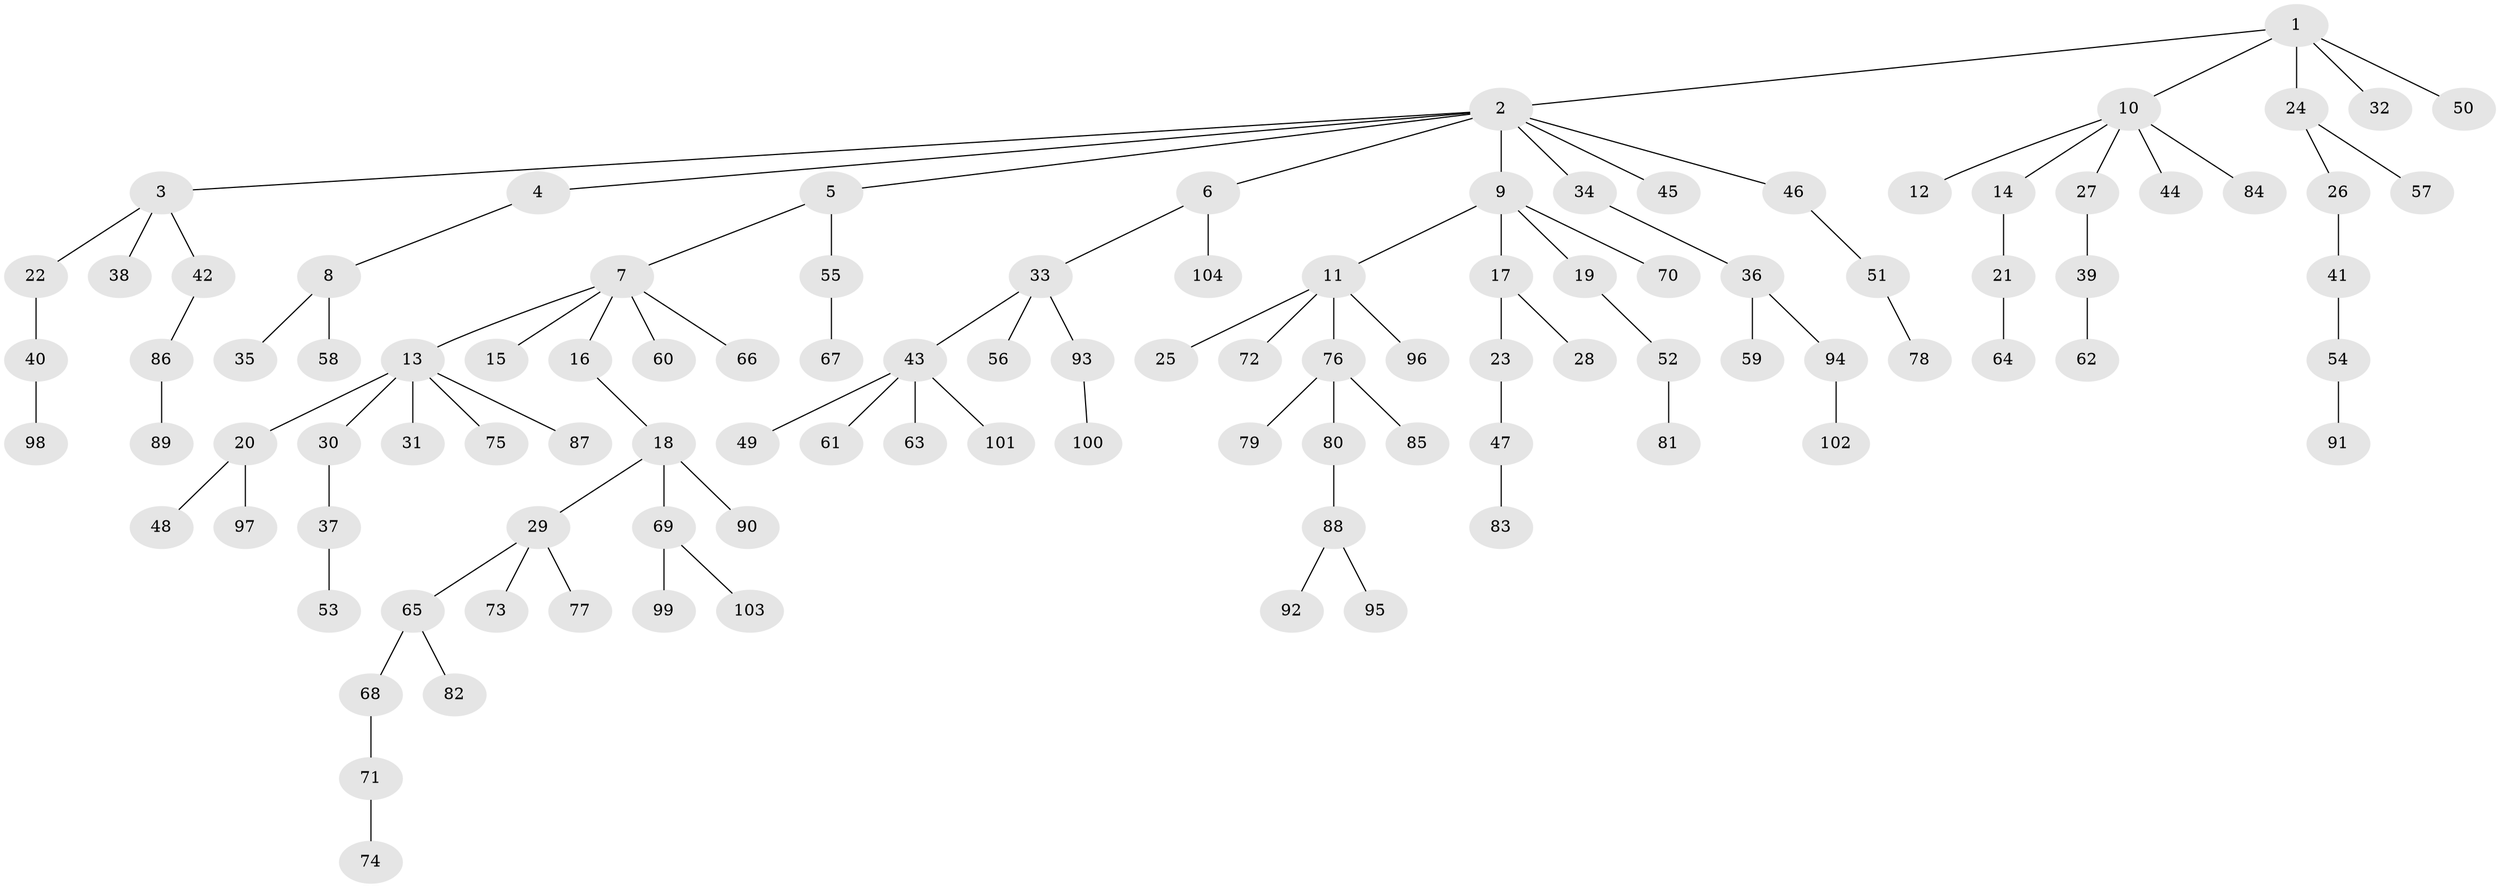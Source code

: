 // Generated by graph-tools (version 1.1) at 2025/11/02/27/25 16:11:25]
// undirected, 104 vertices, 103 edges
graph export_dot {
graph [start="1"]
  node [color=gray90,style=filled];
  1;
  2;
  3;
  4;
  5;
  6;
  7;
  8;
  9;
  10;
  11;
  12;
  13;
  14;
  15;
  16;
  17;
  18;
  19;
  20;
  21;
  22;
  23;
  24;
  25;
  26;
  27;
  28;
  29;
  30;
  31;
  32;
  33;
  34;
  35;
  36;
  37;
  38;
  39;
  40;
  41;
  42;
  43;
  44;
  45;
  46;
  47;
  48;
  49;
  50;
  51;
  52;
  53;
  54;
  55;
  56;
  57;
  58;
  59;
  60;
  61;
  62;
  63;
  64;
  65;
  66;
  67;
  68;
  69;
  70;
  71;
  72;
  73;
  74;
  75;
  76;
  77;
  78;
  79;
  80;
  81;
  82;
  83;
  84;
  85;
  86;
  87;
  88;
  89;
  90;
  91;
  92;
  93;
  94;
  95;
  96;
  97;
  98;
  99;
  100;
  101;
  102;
  103;
  104;
  1 -- 2;
  1 -- 10;
  1 -- 24;
  1 -- 32;
  1 -- 50;
  2 -- 3;
  2 -- 4;
  2 -- 5;
  2 -- 6;
  2 -- 9;
  2 -- 34;
  2 -- 45;
  2 -- 46;
  3 -- 22;
  3 -- 38;
  3 -- 42;
  4 -- 8;
  5 -- 7;
  5 -- 55;
  6 -- 33;
  6 -- 104;
  7 -- 13;
  7 -- 15;
  7 -- 16;
  7 -- 60;
  7 -- 66;
  8 -- 35;
  8 -- 58;
  9 -- 11;
  9 -- 17;
  9 -- 19;
  9 -- 70;
  10 -- 12;
  10 -- 14;
  10 -- 27;
  10 -- 44;
  10 -- 84;
  11 -- 25;
  11 -- 72;
  11 -- 76;
  11 -- 96;
  13 -- 20;
  13 -- 30;
  13 -- 31;
  13 -- 75;
  13 -- 87;
  14 -- 21;
  16 -- 18;
  17 -- 23;
  17 -- 28;
  18 -- 29;
  18 -- 69;
  18 -- 90;
  19 -- 52;
  20 -- 48;
  20 -- 97;
  21 -- 64;
  22 -- 40;
  23 -- 47;
  24 -- 26;
  24 -- 57;
  26 -- 41;
  27 -- 39;
  29 -- 65;
  29 -- 73;
  29 -- 77;
  30 -- 37;
  33 -- 43;
  33 -- 56;
  33 -- 93;
  34 -- 36;
  36 -- 59;
  36 -- 94;
  37 -- 53;
  39 -- 62;
  40 -- 98;
  41 -- 54;
  42 -- 86;
  43 -- 49;
  43 -- 61;
  43 -- 63;
  43 -- 101;
  46 -- 51;
  47 -- 83;
  51 -- 78;
  52 -- 81;
  54 -- 91;
  55 -- 67;
  65 -- 68;
  65 -- 82;
  68 -- 71;
  69 -- 99;
  69 -- 103;
  71 -- 74;
  76 -- 79;
  76 -- 80;
  76 -- 85;
  80 -- 88;
  86 -- 89;
  88 -- 92;
  88 -- 95;
  93 -- 100;
  94 -- 102;
}
